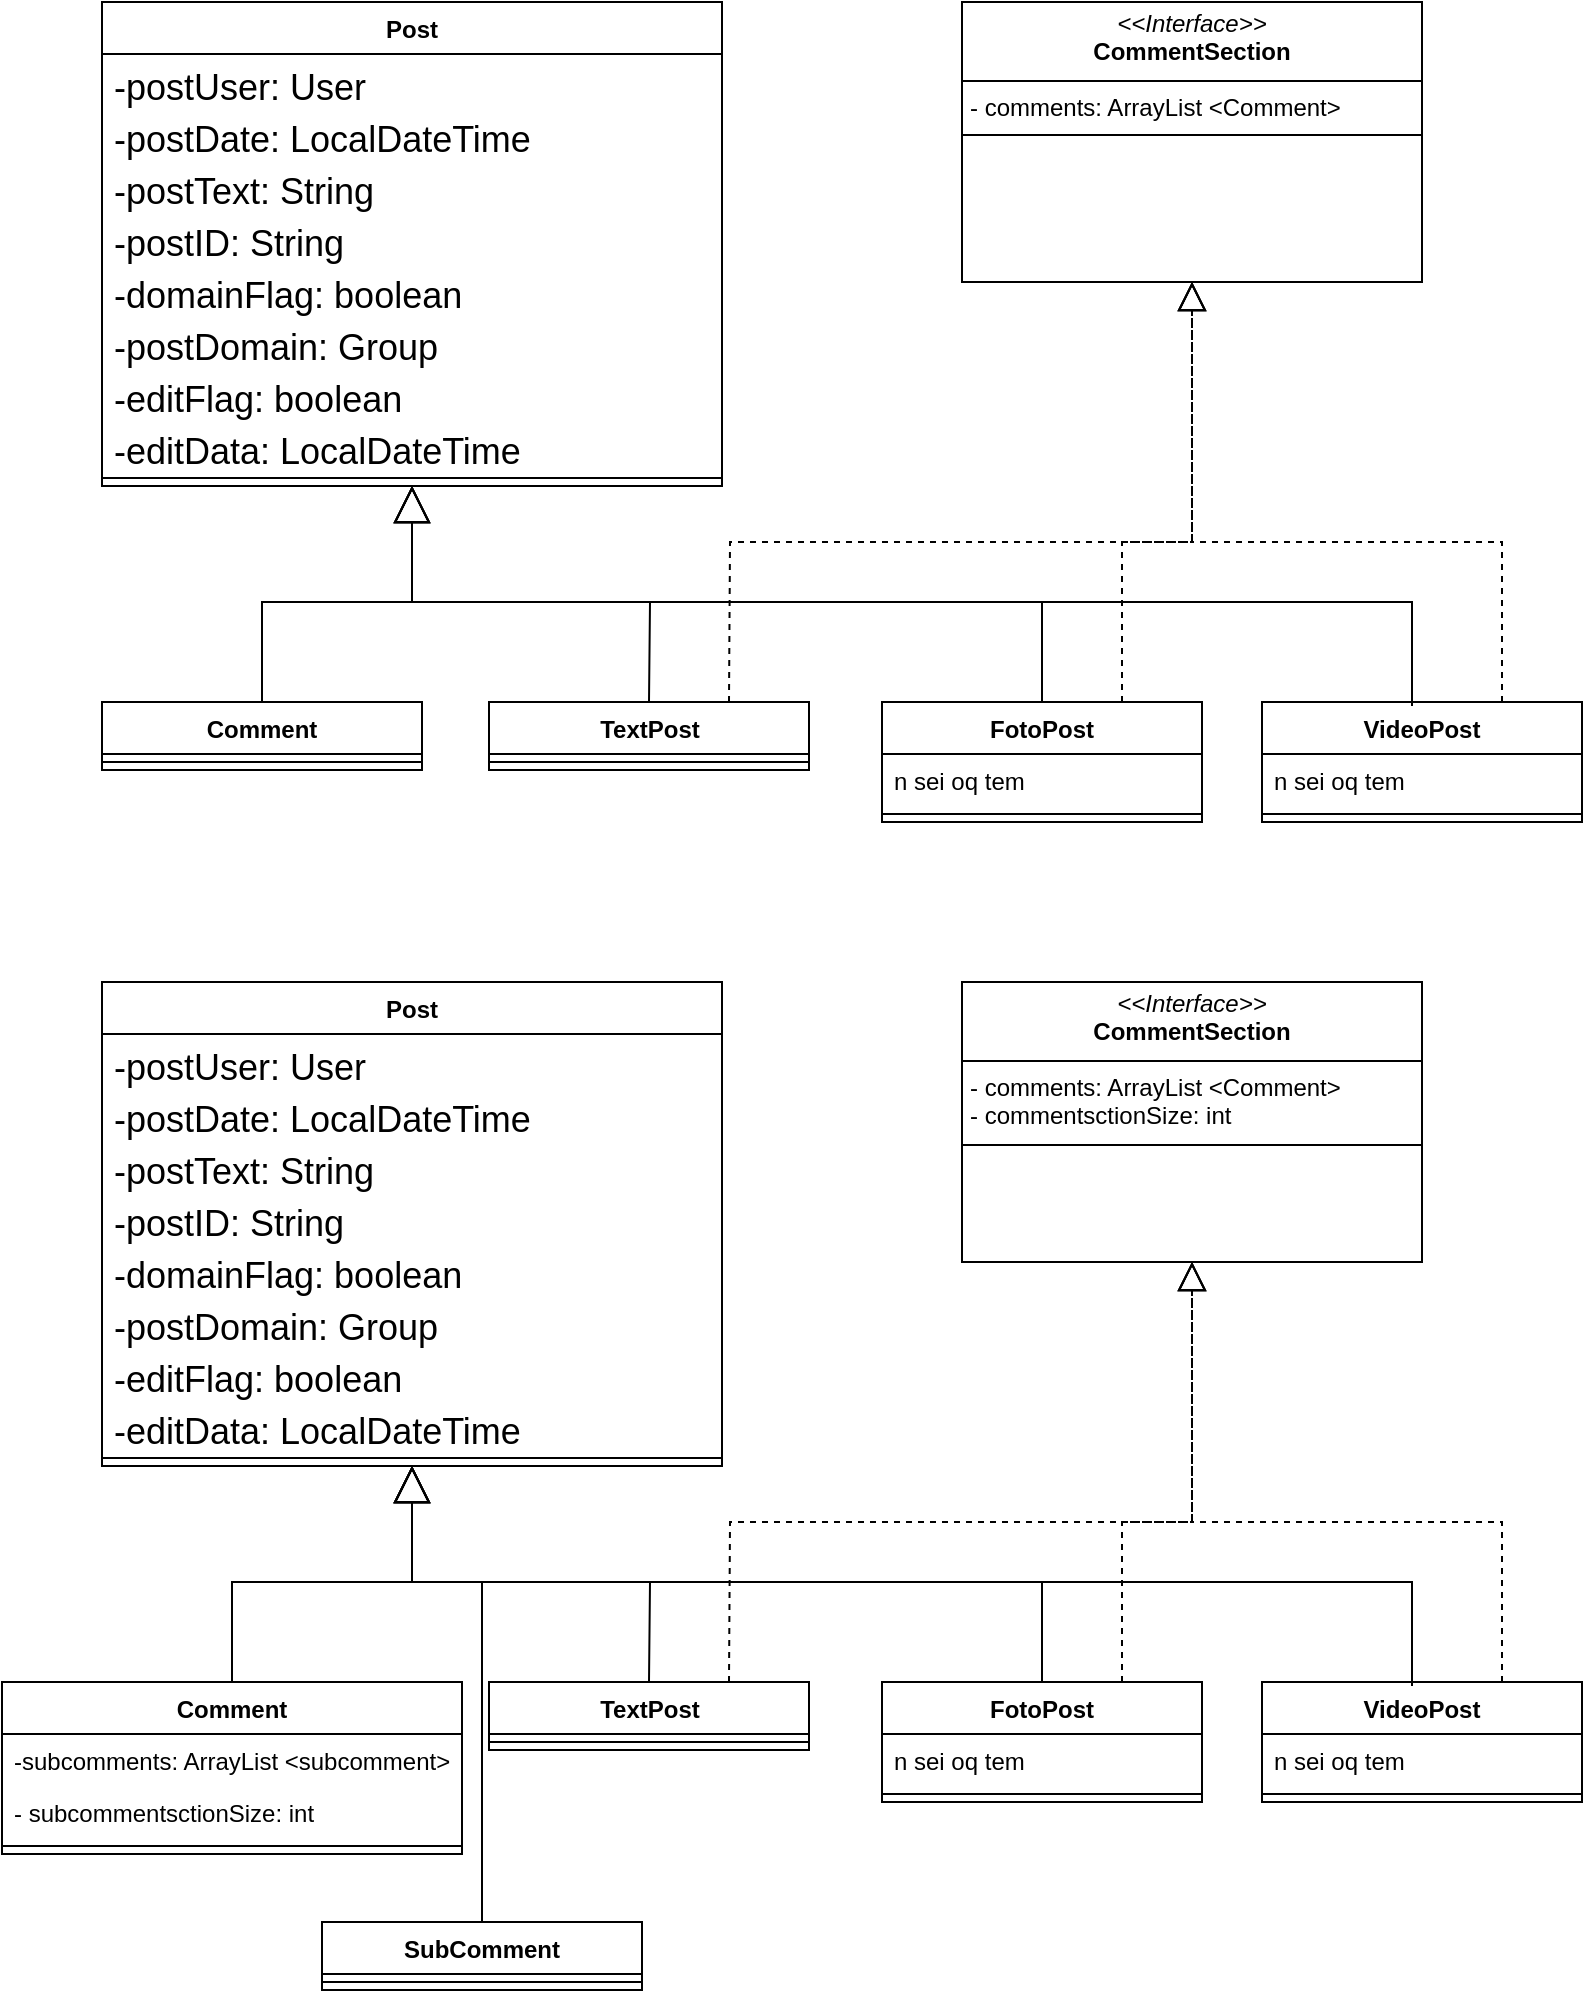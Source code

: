 <mxfile version="24.7.8">
  <diagram name="Página-1" id="LrFcetzzpeQavInAahHk">
    <mxGraphModel dx="1018" dy="618" grid="1" gridSize="10" guides="1" tooltips="1" connect="1" arrows="1" fold="1" page="1" pageScale="1" pageWidth="827" pageHeight="1169" math="0" shadow="0">
      <root>
        <mxCell id="0" />
        <mxCell id="1" parent="0" />
        <mxCell id="KUaFzivj3b_JLca6uiXH-1" value="Post" style="swimlane;fontStyle=1;align=center;verticalAlign=top;childLayout=stackLayout;horizontal=1;startSize=26;horizontalStack=0;resizeParent=1;resizeParentMax=0;resizeLast=0;collapsible=1;marginBottom=0;whiteSpace=wrap;html=1;" vertex="1" parent="1">
          <mxGeometry x="60" y="20" width="310" height="242" as="geometry" />
        </mxCell>
        <mxCell id="KUaFzivj3b_JLca6uiXH-6" value="&lt;span style=&quot;font-size: 18px;&quot;&gt;-postUser: User&lt;/span&gt;" style="text;strokeColor=none;fillColor=none;align=left;verticalAlign=top;spacingLeft=4;spacingRight=4;overflow=hidden;rotatable=0;points=[[0,0.5],[1,0.5]];portConstraint=eastwest;whiteSpace=wrap;html=1;" vertex="1" parent="KUaFzivj3b_JLca6uiXH-1">
          <mxGeometry y="26" width="310" height="26" as="geometry" />
        </mxCell>
        <mxCell id="KUaFzivj3b_JLca6uiXH-2" value="&lt;span style=&quot;font-size: 18px;&quot;&gt;-postDate: LocalDateTime&lt;/span&gt;" style="text;strokeColor=none;fillColor=none;align=left;verticalAlign=top;spacingLeft=4;spacingRight=4;overflow=hidden;rotatable=0;points=[[0,0.5],[1,0.5]];portConstraint=eastwest;whiteSpace=wrap;html=1;" vertex="1" parent="KUaFzivj3b_JLca6uiXH-1">
          <mxGeometry y="52" width="310" height="26" as="geometry" />
        </mxCell>
        <mxCell id="KUaFzivj3b_JLca6uiXH-7" value="&lt;span style=&quot;font-size: 18px;&quot;&gt;-postText: String&lt;/span&gt;" style="text;strokeColor=none;fillColor=none;align=left;verticalAlign=top;spacingLeft=4;spacingRight=4;overflow=hidden;rotatable=0;points=[[0,0.5],[1,0.5]];portConstraint=eastwest;whiteSpace=wrap;html=1;" vertex="1" parent="KUaFzivj3b_JLca6uiXH-1">
          <mxGeometry y="78" width="310" height="26" as="geometry" />
        </mxCell>
        <mxCell id="KUaFzivj3b_JLca6uiXH-11" value="&lt;span style=&quot;font-size: 18px;&quot;&gt;-postID: String&lt;/span&gt;" style="text;strokeColor=none;fillColor=none;align=left;verticalAlign=top;spacingLeft=4;spacingRight=4;overflow=hidden;rotatable=0;points=[[0,0.5],[1,0.5]];portConstraint=eastwest;whiteSpace=wrap;html=1;" vertex="1" parent="KUaFzivj3b_JLca6uiXH-1">
          <mxGeometry y="104" width="310" height="26" as="geometry" />
        </mxCell>
        <mxCell id="KUaFzivj3b_JLca6uiXH-10" value="&lt;span style=&quot;font-size: 18px;&quot;&gt;-domainFlag: boolean&lt;/span&gt;" style="text;strokeColor=none;fillColor=none;align=left;verticalAlign=top;spacingLeft=4;spacingRight=4;overflow=hidden;rotatable=0;points=[[0,0.5],[1,0.5]];portConstraint=eastwest;whiteSpace=wrap;html=1;" vertex="1" parent="KUaFzivj3b_JLca6uiXH-1">
          <mxGeometry y="130" width="310" height="26" as="geometry" />
        </mxCell>
        <mxCell id="KUaFzivj3b_JLca6uiXH-12" value="&lt;span style=&quot;font-size: 18px;&quot;&gt;-postDomain: Group&lt;/span&gt;" style="text;strokeColor=none;fillColor=none;align=left;verticalAlign=top;spacingLeft=4;spacingRight=4;overflow=hidden;rotatable=0;points=[[0,0.5],[1,0.5]];portConstraint=eastwest;whiteSpace=wrap;html=1;" vertex="1" parent="KUaFzivj3b_JLca6uiXH-1">
          <mxGeometry y="156" width="310" height="26" as="geometry" />
        </mxCell>
        <mxCell id="KUaFzivj3b_JLca6uiXH-9" value="&lt;span style=&quot;font-size: 18px;&quot;&gt;-editFlag: boolean&lt;/span&gt;" style="text;strokeColor=none;fillColor=none;align=left;verticalAlign=top;spacingLeft=4;spacingRight=4;overflow=hidden;rotatable=0;points=[[0,0.5],[1,0.5]];portConstraint=eastwest;whiteSpace=wrap;html=1;" vertex="1" parent="KUaFzivj3b_JLca6uiXH-1">
          <mxGeometry y="182" width="310" height="26" as="geometry" />
        </mxCell>
        <mxCell id="KUaFzivj3b_JLca6uiXH-13" value="&lt;span style=&quot;font-size: 18px;&quot;&gt;-editData: LocalDateTime&lt;/span&gt;" style="text;strokeColor=none;fillColor=none;align=left;verticalAlign=top;spacingLeft=4;spacingRight=4;overflow=hidden;rotatable=0;points=[[0,0.5],[1,0.5]];portConstraint=eastwest;whiteSpace=wrap;html=1;" vertex="1" parent="KUaFzivj3b_JLca6uiXH-1">
          <mxGeometry y="208" width="310" height="26" as="geometry" />
        </mxCell>
        <mxCell id="KUaFzivj3b_JLca6uiXH-3" value="" style="line;strokeWidth=1;fillColor=none;align=left;verticalAlign=middle;spacingTop=-1;spacingLeft=3;spacingRight=3;rotatable=0;labelPosition=right;points=[];portConstraint=eastwest;strokeColor=inherit;" vertex="1" parent="KUaFzivj3b_JLca6uiXH-1">
          <mxGeometry y="234" width="310" height="8" as="geometry" />
        </mxCell>
        <mxCell id="KUaFzivj3b_JLca6uiXH-14" value="Comment" style="swimlane;fontStyle=1;align=center;verticalAlign=top;childLayout=stackLayout;horizontal=1;startSize=26;horizontalStack=0;resizeParent=1;resizeParentMax=0;resizeLast=0;collapsible=1;marginBottom=0;whiteSpace=wrap;html=1;" vertex="1" parent="1">
          <mxGeometry x="60" y="370" width="160" height="34" as="geometry" />
        </mxCell>
        <mxCell id="KUaFzivj3b_JLca6uiXH-16" value="" style="line;strokeWidth=1;fillColor=none;align=left;verticalAlign=middle;spacingTop=-1;spacingLeft=3;spacingRight=3;rotatable=0;labelPosition=right;points=[];portConstraint=eastwest;strokeColor=inherit;" vertex="1" parent="KUaFzivj3b_JLca6uiXH-14">
          <mxGeometry y="26" width="160" height="8" as="geometry" />
        </mxCell>
        <mxCell id="KUaFzivj3b_JLca6uiXH-18" value="FotoPost" style="swimlane;fontStyle=1;align=center;verticalAlign=top;childLayout=stackLayout;horizontal=1;startSize=26;horizontalStack=0;resizeParent=1;resizeParentMax=0;resizeLast=0;collapsible=1;marginBottom=0;whiteSpace=wrap;html=1;" vertex="1" parent="1">
          <mxGeometry x="450" y="370" width="160" height="60" as="geometry" />
        </mxCell>
        <mxCell id="KUaFzivj3b_JLca6uiXH-19" value="n sei oq tem" style="text;strokeColor=none;fillColor=none;align=left;verticalAlign=top;spacingLeft=4;spacingRight=4;overflow=hidden;rotatable=0;points=[[0,0.5],[1,0.5]];portConstraint=eastwest;whiteSpace=wrap;html=1;" vertex="1" parent="KUaFzivj3b_JLca6uiXH-18">
          <mxGeometry y="26" width="160" height="26" as="geometry" />
        </mxCell>
        <mxCell id="KUaFzivj3b_JLca6uiXH-20" value="" style="line;strokeWidth=1;fillColor=none;align=left;verticalAlign=middle;spacingTop=-1;spacingLeft=3;spacingRight=3;rotatable=0;labelPosition=right;points=[];portConstraint=eastwest;strokeColor=inherit;" vertex="1" parent="KUaFzivj3b_JLca6uiXH-18">
          <mxGeometry y="52" width="160" height="8" as="geometry" />
        </mxCell>
        <mxCell id="KUaFzivj3b_JLca6uiXH-22" value="VideoPost" style="swimlane;fontStyle=1;align=center;verticalAlign=top;childLayout=stackLayout;horizontal=1;startSize=26;horizontalStack=0;resizeParent=1;resizeParentMax=0;resizeLast=0;collapsible=1;marginBottom=0;whiteSpace=wrap;html=1;" vertex="1" parent="1">
          <mxGeometry x="640" y="370" width="160" height="60" as="geometry" />
        </mxCell>
        <mxCell id="KUaFzivj3b_JLca6uiXH-23" value="n sei oq tem" style="text;strokeColor=none;fillColor=none;align=left;verticalAlign=top;spacingLeft=4;spacingRight=4;overflow=hidden;rotatable=0;points=[[0,0.5],[1,0.5]];portConstraint=eastwest;whiteSpace=wrap;html=1;" vertex="1" parent="KUaFzivj3b_JLca6uiXH-22">
          <mxGeometry y="26" width="160" height="26" as="geometry" />
        </mxCell>
        <mxCell id="KUaFzivj3b_JLca6uiXH-24" value="" style="line;strokeWidth=1;fillColor=none;align=left;verticalAlign=middle;spacingTop=-1;spacingLeft=3;spacingRight=3;rotatable=0;labelPosition=right;points=[];portConstraint=eastwest;strokeColor=inherit;" vertex="1" parent="KUaFzivj3b_JLca6uiXH-22">
          <mxGeometry y="52" width="160" height="8" as="geometry" />
        </mxCell>
        <mxCell id="KUaFzivj3b_JLca6uiXH-26" value="TextPost" style="swimlane;fontStyle=1;align=center;verticalAlign=top;childLayout=stackLayout;horizontal=1;startSize=26;horizontalStack=0;resizeParent=1;resizeParentMax=0;resizeLast=0;collapsible=1;marginBottom=0;whiteSpace=wrap;html=1;" vertex="1" parent="1">
          <mxGeometry x="253.5" y="370" width="160" height="34" as="geometry" />
        </mxCell>
        <mxCell id="KUaFzivj3b_JLca6uiXH-28" value="" style="line;strokeWidth=1;fillColor=none;align=left;verticalAlign=middle;spacingTop=-1;spacingLeft=3;spacingRight=3;rotatable=0;labelPosition=right;points=[];portConstraint=eastwest;strokeColor=inherit;" vertex="1" parent="KUaFzivj3b_JLca6uiXH-26">
          <mxGeometry y="26" width="160" height="8" as="geometry" />
        </mxCell>
        <mxCell id="KUaFzivj3b_JLca6uiXH-30" value="" style="endArrow=block;endSize=16;endFill=0;html=1;rounded=0;entryX=0.5;entryY=1;entryDx=0;entryDy=0;exitX=0.5;exitY=0;exitDx=0;exitDy=0;" edge="1" parent="1" source="KUaFzivj3b_JLca6uiXH-14" target="KUaFzivj3b_JLca6uiXH-1">
          <mxGeometry x="-0.016" y="30" width="160" relative="1" as="geometry">
            <mxPoint x="60" y="300" as="sourcePoint" />
            <mxPoint x="220" y="300" as="targetPoint" />
            <Array as="points">
              <mxPoint x="140" y="320" />
              <mxPoint x="215" y="320" />
            </Array>
            <mxPoint as="offset" />
          </mxGeometry>
        </mxCell>
        <mxCell id="KUaFzivj3b_JLca6uiXH-34" value="" style="endArrow=block;endSize=16;endFill=0;html=1;rounded=0;exitX=0.5;exitY=0;exitDx=0;exitDy=0;entryX=0.5;entryY=1;entryDx=0;entryDy=0;" edge="1" parent="1" source="KUaFzivj3b_JLca6uiXH-26" target="KUaFzivj3b_JLca6uiXH-1">
          <mxGeometry x="0.75" y="90" width="160" relative="1" as="geometry">
            <mxPoint x="530" y="360" as="sourcePoint" />
            <mxPoint x="260" y="290" as="targetPoint" />
            <Array as="points">
              <mxPoint x="334" y="320" />
              <mxPoint x="215" y="320" />
            </Array>
            <mxPoint as="offset" />
          </mxGeometry>
        </mxCell>
        <mxCell id="KUaFzivj3b_JLca6uiXH-35" value="" style="endArrow=block;endSize=16;endFill=0;html=1;rounded=0;exitX=0.5;exitY=0;exitDx=0;exitDy=0;entryX=0.5;entryY=1;entryDx=0;entryDy=0;" edge="1" parent="1" source="KUaFzivj3b_JLca6uiXH-18" target="KUaFzivj3b_JLca6uiXH-1">
          <mxGeometry x="1" y="157" width="160" relative="1" as="geometry">
            <mxPoint x="470" y="270" as="sourcePoint" />
            <mxPoint x="630" y="270" as="targetPoint" />
            <Array as="points">
              <mxPoint x="530" y="320" />
              <mxPoint x="215" y="320" />
            </Array>
            <mxPoint x="70" y="17" as="offset" />
          </mxGeometry>
        </mxCell>
        <mxCell id="KUaFzivj3b_JLca6uiXH-36" value="" style="endArrow=block;endSize=16;endFill=0;html=1;rounded=0;exitX=0.5;exitY=0;exitDx=0;exitDy=0;" edge="1" parent="1">
          <mxGeometry x="1" y="224" width="160" relative="1" as="geometry">
            <mxPoint x="715" y="372" as="sourcePoint" />
            <mxPoint x="215" y="262" as="targetPoint" />
            <Array as="points">
              <mxPoint x="715" y="320" />
              <mxPoint x="215" y="320" />
            </Array>
            <mxPoint x="200" y="124" as="offset" />
          </mxGeometry>
        </mxCell>
        <mxCell id="KUaFzivj3b_JLca6uiXH-51" value="&lt;p style=&quot;margin:0px;margin-top:4px;text-align:center;&quot;&gt;&lt;i&gt;&amp;lt;&amp;lt;Interface&amp;gt;&amp;gt;&lt;/i&gt;&lt;br&gt;&lt;b&gt;CommentSection&lt;/b&gt;&lt;/p&gt;&lt;hr size=&quot;1&quot; style=&quot;border-style:solid;&quot;&gt;&lt;p style=&quot;margin:0px;margin-left:4px;&quot;&gt;- comments: ArrayList &amp;lt;Comment&amp;gt;&lt;/p&gt;&lt;hr size=&quot;1&quot; style=&quot;border-style:solid;&quot;&gt;&lt;p style=&quot;margin:0px;margin-left:4px;&quot;&gt;&lt;br&gt;&lt;/p&gt;" style="verticalAlign=top;align=left;overflow=fill;html=1;whiteSpace=wrap;" vertex="1" parent="1">
          <mxGeometry x="490" y="20" width="230" height="140" as="geometry" />
        </mxCell>
        <mxCell id="KUaFzivj3b_JLca6uiXH-52" value="" style="endArrow=block;dashed=1;endFill=0;endSize=12;html=1;rounded=0;entryX=0.5;entryY=1;entryDx=0;entryDy=0;exitX=0.75;exitY=0;exitDx=0;exitDy=0;" edge="1" parent="1" source="KUaFzivj3b_JLca6uiXH-26" target="KUaFzivj3b_JLca6uiXH-51">
          <mxGeometry width="160" relative="1" as="geometry">
            <mxPoint x="420" y="330" as="sourcePoint" />
            <mxPoint x="580" y="330" as="targetPoint" />
            <Array as="points">
              <mxPoint x="374" y="290" />
              <mxPoint x="605" y="290" />
            </Array>
          </mxGeometry>
        </mxCell>
        <mxCell id="KUaFzivj3b_JLca6uiXH-53" value="" style="endArrow=block;dashed=1;endFill=0;endSize=12;html=1;rounded=0;exitX=0.75;exitY=0;exitDx=0;exitDy=0;" edge="1" parent="1" source="KUaFzivj3b_JLca6uiXH-18">
          <mxGeometry width="160" relative="1" as="geometry">
            <mxPoint x="565" y="370" as="sourcePoint" />
            <mxPoint x="605" y="160" as="targetPoint" />
            <Array as="points">
              <mxPoint x="570" y="290" />
              <mxPoint x="605" y="290" />
            </Array>
          </mxGeometry>
        </mxCell>
        <mxCell id="KUaFzivj3b_JLca6uiXH-54" value="" style="endArrow=block;dashed=1;endFill=0;endSize=12;html=1;rounded=0;exitX=0.75;exitY=0;exitDx=0;exitDy=0;" edge="1" parent="1" source="KUaFzivj3b_JLca6uiXH-22">
          <mxGeometry width="160" relative="1" as="geometry">
            <mxPoint x="755" y="370" as="sourcePoint" />
            <mxPoint x="605" y="160" as="targetPoint" />
            <Array as="points">
              <mxPoint x="760" y="290" />
              <mxPoint x="605" y="290" />
            </Array>
          </mxGeometry>
        </mxCell>
        <mxCell id="KUaFzivj3b_JLca6uiXH-55" value="Post" style="swimlane;fontStyle=1;align=center;verticalAlign=top;childLayout=stackLayout;horizontal=1;startSize=26;horizontalStack=0;resizeParent=1;resizeParentMax=0;resizeLast=0;collapsible=1;marginBottom=0;whiteSpace=wrap;html=1;" vertex="1" parent="1">
          <mxGeometry x="60" y="510" width="310" height="242" as="geometry" />
        </mxCell>
        <mxCell id="KUaFzivj3b_JLca6uiXH-56" value="&lt;span style=&quot;font-size: 18px;&quot;&gt;-postUser: User&lt;/span&gt;" style="text;strokeColor=none;fillColor=none;align=left;verticalAlign=top;spacingLeft=4;spacingRight=4;overflow=hidden;rotatable=0;points=[[0,0.5],[1,0.5]];portConstraint=eastwest;whiteSpace=wrap;html=1;" vertex="1" parent="KUaFzivj3b_JLca6uiXH-55">
          <mxGeometry y="26" width="310" height="26" as="geometry" />
        </mxCell>
        <mxCell id="KUaFzivj3b_JLca6uiXH-57" value="&lt;span style=&quot;font-size: 18px;&quot;&gt;-postDate: LocalDateTime&lt;/span&gt;" style="text;strokeColor=none;fillColor=none;align=left;verticalAlign=top;spacingLeft=4;spacingRight=4;overflow=hidden;rotatable=0;points=[[0,0.5],[1,0.5]];portConstraint=eastwest;whiteSpace=wrap;html=1;" vertex="1" parent="KUaFzivj3b_JLca6uiXH-55">
          <mxGeometry y="52" width="310" height="26" as="geometry" />
        </mxCell>
        <mxCell id="KUaFzivj3b_JLca6uiXH-58" value="&lt;span style=&quot;font-size: 18px;&quot;&gt;-postText: String&lt;/span&gt;" style="text;strokeColor=none;fillColor=none;align=left;verticalAlign=top;spacingLeft=4;spacingRight=4;overflow=hidden;rotatable=0;points=[[0,0.5],[1,0.5]];portConstraint=eastwest;whiteSpace=wrap;html=1;" vertex="1" parent="KUaFzivj3b_JLca6uiXH-55">
          <mxGeometry y="78" width="310" height="26" as="geometry" />
        </mxCell>
        <mxCell id="KUaFzivj3b_JLca6uiXH-59" value="&lt;span style=&quot;font-size: 18px;&quot;&gt;-postID: String&lt;/span&gt;" style="text;strokeColor=none;fillColor=none;align=left;verticalAlign=top;spacingLeft=4;spacingRight=4;overflow=hidden;rotatable=0;points=[[0,0.5],[1,0.5]];portConstraint=eastwest;whiteSpace=wrap;html=1;" vertex="1" parent="KUaFzivj3b_JLca6uiXH-55">
          <mxGeometry y="104" width="310" height="26" as="geometry" />
        </mxCell>
        <mxCell id="KUaFzivj3b_JLca6uiXH-60" value="&lt;span style=&quot;font-size: 18px;&quot;&gt;-domainFlag: boolean&lt;/span&gt;" style="text;strokeColor=none;fillColor=none;align=left;verticalAlign=top;spacingLeft=4;spacingRight=4;overflow=hidden;rotatable=0;points=[[0,0.5],[1,0.5]];portConstraint=eastwest;whiteSpace=wrap;html=1;" vertex="1" parent="KUaFzivj3b_JLca6uiXH-55">
          <mxGeometry y="130" width="310" height="26" as="geometry" />
        </mxCell>
        <mxCell id="KUaFzivj3b_JLca6uiXH-61" value="&lt;span style=&quot;font-size: 18px;&quot;&gt;-postDomain: Group&lt;/span&gt;" style="text;strokeColor=none;fillColor=none;align=left;verticalAlign=top;spacingLeft=4;spacingRight=4;overflow=hidden;rotatable=0;points=[[0,0.5],[1,0.5]];portConstraint=eastwest;whiteSpace=wrap;html=1;" vertex="1" parent="KUaFzivj3b_JLca6uiXH-55">
          <mxGeometry y="156" width="310" height="26" as="geometry" />
        </mxCell>
        <mxCell id="KUaFzivj3b_JLca6uiXH-62" value="&lt;span style=&quot;font-size: 18px;&quot;&gt;-editFlag: boolean&lt;/span&gt;" style="text;strokeColor=none;fillColor=none;align=left;verticalAlign=top;spacingLeft=4;spacingRight=4;overflow=hidden;rotatable=0;points=[[0,0.5],[1,0.5]];portConstraint=eastwest;whiteSpace=wrap;html=1;" vertex="1" parent="KUaFzivj3b_JLca6uiXH-55">
          <mxGeometry y="182" width="310" height="26" as="geometry" />
        </mxCell>
        <mxCell id="KUaFzivj3b_JLca6uiXH-63" value="&lt;span style=&quot;font-size: 18px;&quot;&gt;-editData: LocalDateTime&lt;/span&gt;" style="text;strokeColor=none;fillColor=none;align=left;verticalAlign=top;spacingLeft=4;spacingRight=4;overflow=hidden;rotatable=0;points=[[0,0.5],[1,0.5]];portConstraint=eastwest;whiteSpace=wrap;html=1;" vertex="1" parent="KUaFzivj3b_JLca6uiXH-55">
          <mxGeometry y="208" width="310" height="26" as="geometry" />
        </mxCell>
        <mxCell id="KUaFzivj3b_JLca6uiXH-64" value="" style="line;strokeWidth=1;fillColor=none;align=left;verticalAlign=middle;spacingTop=-1;spacingLeft=3;spacingRight=3;rotatable=0;labelPosition=right;points=[];portConstraint=eastwest;strokeColor=inherit;" vertex="1" parent="KUaFzivj3b_JLca6uiXH-55">
          <mxGeometry y="234" width="310" height="8" as="geometry" />
        </mxCell>
        <mxCell id="KUaFzivj3b_JLca6uiXH-65" value="Comment" style="swimlane;fontStyle=1;align=center;verticalAlign=top;childLayout=stackLayout;horizontal=1;startSize=26;horizontalStack=0;resizeParent=1;resizeParentMax=0;resizeLast=0;collapsible=1;marginBottom=0;whiteSpace=wrap;html=1;" vertex="1" parent="1">
          <mxGeometry x="10" y="860" width="230" height="86" as="geometry" />
        </mxCell>
        <mxCell id="KUaFzivj3b_JLca6uiXH-66" value="-subcomments: ArrayList &amp;lt;subcomment&amp;gt;" style="text;strokeColor=none;fillColor=none;align=left;verticalAlign=top;spacingLeft=4;spacingRight=4;overflow=hidden;rotatable=0;points=[[0,0.5],[1,0.5]];portConstraint=eastwest;whiteSpace=wrap;html=1;" vertex="1" parent="KUaFzivj3b_JLca6uiXH-65">
          <mxGeometry y="26" width="230" height="26" as="geometry" />
        </mxCell>
        <mxCell id="KUaFzivj3b_JLca6uiXH-94" value="- subcommentsctionSize: int" style="text;strokeColor=none;fillColor=none;align=left;verticalAlign=top;spacingLeft=4;spacingRight=4;overflow=hidden;rotatable=0;points=[[0,0.5],[1,0.5]];portConstraint=eastwest;whiteSpace=wrap;html=1;" vertex="1" parent="KUaFzivj3b_JLca6uiXH-65">
          <mxGeometry y="52" width="230" height="26" as="geometry" />
        </mxCell>
        <mxCell id="KUaFzivj3b_JLca6uiXH-67" value="" style="line;strokeWidth=1;fillColor=none;align=left;verticalAlign=middle;spacingTop=-1;spacingLeft=3;spacingRight=3;rotatable=0;labelPosition=right;points=[];portConstraint=eastwest;strokeColor=inherit;" vertex="1" parent="KUaFzivj3b_JLca6uiXH-65">
          <mxGeometry y="78" width="230" height="8" as="geometry" />
        </mxCell>
        <mxCell id="KUaFzivj3b_JLca6uiXH-69" value="FotoPost" style="swimlane;fontStyle=1;align=center;verticalAlign=top;childLayout=stackLayout;horizontal=1;startSize=26;horizontalStack=0;resizeParent=1;resizeParentMax=0;resizeLast=0;collapsible=1;marginBottom=0;whiteSpace=wrap;html=1;" vertex="1" parent="1">
          <mxGeometry x="450" y="860" width="160" height="60" as="geometry" />
        </mxCell>
        <mxCell id="KUaFzivj3b_JLca6uiXH-70" value="n sei oq tem" style="text;strokeColor=none;fillColor=none;align=left;verticalAlign=top;spacingLeft=4;spacingRight=4;overflow=hidden;rotatable=0;points=[[0,0.5],[1,0.5]];portConstraint=eastwest;whiteSpace=wrap;html=1;" vertex="1" parent="KUaFzivj3b_JLca6uiXH-69">
          <mxGeometry y="26" width="160" height="26" as="geometry" />
        </mxCell>
        <mxCell id="KUaFzivj3b_JLca6uiXH-71" value="" style="line;strokeWidth=1;fillColor=none;align=left;verticalAlign=middle;spacingTop=-1;spacingLeft=3;spacingRight=3;rotatable=0;labelPosition=right;points=[];portConstraint=eastwest;strokeColor=inherit;" vertex="1" parent="KUaFzivj3b_JLca6uiXH-69">
          <mxGeometry y="52" width="160" height="8" as="geometry" />
        </mxCell>
        <mxCell id="KUaFzivj3b_JLca6uiXH-73" value="VideoPost" style="swimlane;fontStyle=1;align=center;verticalAlign=top;childLayout=stackLayout;horizontal=1;startSize=26;horizontalStack=0;resizeParent=1;resizeParentMax=0;resizeLast=0;collapsible=1;marginBottom=0;whiteSpace=wrap;html=1;" vertex="1" parent="1">
          <mxGeometry x="640" y="860" width="160" height="60" as="geometry" />
        </mxCell>
        <mxCell id="KUaFzivj3b_JLca6uiXH-74" value="n sei oq tem" style="text;strokeColor=none;fillColor=none;align=left;verticalAlign=top;spacingLeft=4;spacingRight=4;overflow=hidden;rotatable=0;points=[[0,0.5],[1,0.5]];portConstraint=eastwest;whiteSpace=wrap;html=1;" vertex="1" parent="KUaFzivj3b_JLca6uiXH-73">
          <mxGeometry y="26" width="160" height="26" as="geometry" />
        </mxCell>
        <mxCell id="KUaFzivj3b_JLca6uiXH-75" value="" style="line;strokeWidth=1;fillColor=none;align=left;verticalAlign=middle;spacingTop=-1;spacingLeft=3;spacingRight=3;rotatable=0;labelPosition=right;points=[];portConstraint=eastwest;strokeColor=inherit;" vertex="1" parent="KUaFzivj3b_JLca6uiXH-73">
          <mxGeometry y="52" width="160" height="8" as="geometry" />
        </mxCell>
        <mxCell id="KUaFzivj3b_JLca6uiXH-77" value="TextPost" style="swimlane;fontStyle=1;align=center;verticalAlign=top;childLayout=stackLayout;horizontal=1;startSize=26;horizontalStack=0;resizeParent=1;resizeParentMax=0;resizeLast=0;collapsible=1;marginBottom=0;whiteSpace=wrap;html=1;" vertex="1" parent="1">
          <mxGeometry x="253.5" y="860" width="160" height="34" as="geometry" />
        </mxCell>
        <mxCell id="KUaFzivj3b_JLca6uiXH-79" value="" style="line;strokeWidth=1;fillColor=none;align=left;verticalAlign=middle;spacingTop=-1;spacingLeft=3;spacingRight=3;rotatable=0;labelPosition=right;points=[];portConstraint=eastwest;strokeColor=inherit;" vertex="1" parent="KUaFzivj3b_JLca6uiXH-77">
          <mxGeometry y="26" width="160" height="8" as="geometry" />
        </mxCell>
        <mxCell id="KUaFzivj3b_JLca6uiXH-81" value="" style="endArrow=block;endSize=16;endFill=0;html=1;rounded=0;entryX=0.5;entryY=1;entryDx=0;entryDy=0;exitX=0.5;exitY=0;exitDx=0;exitDy=0;" edge="1" parent="1" source="KUaFzivj3b_JLca6uiXH-65" target="KUaFzivj3b_JLca6uiXH-55">
          <mxGeometry x="-0.016" y="30" width="160" relative="1" as="geometry">
            <mxPoint x="60" y="790" as="sourcePoint" />
            <mxPoint x="220" y="790" as="targetPoint" />
            <Array as="points">
              <mxPoint x="125" y="810" />
              <mxPoint x="215" y="810" />
            </Array>
            <mxPoint as="offset" />
          </mxGeometry>
        </mxCell>
        <mxCell id="KUaFzivj3b_JLca6uiXH-82" value="" style="endArrow=block;endSize=16;endFill=0;html=1;rounded=0;exitX=0.5;exitY=0;exitDx=0;exitDy=0;entryX=0.5;entryY=1;entryDx=0;entryDy=0;" edge="1" parent="1" source="KUaFzivj3b_JLca6uiXH-77" target="KUaFzivj3b_JLca6uiXH-55">
          <mxGeometry x="0.75" y="90" width="160" relative="1" as="geometry">
            <mxPoint x="530" y="850" as="sourcePoint" />
            <mxPoint x="260" y="780" as="targetPoint" />
            <Array as="points">
              <mxPoint x="334" y="810" />
              <mxPoint x="215" y="810" />
            </Array>
            <mxPoint as="offset" />
          </mxGeometry>
        </mxCell>
        <mxCell id="KUaFzivj3b_JLca6uiXH-83" value="" style="endArrow=block;endSize=16;endFill=0;html=1;rounded=0;exitX=0.5;exitY=0;exitDx=0;exitDy=0;entryX=0.5;entryY=1;entryDx=0;entryDy=0;" edge="1" parent="1" source="KUaFzivj3b_JLca6uiXH-69" target="KUaFzivj3b_JLca6uiXH-55">
          <mxGeometry x="1" y="157" width="160" relative="1" as="geometry">
            <mxPoint x="470" y="760" as="sourcePoint" />
            <mxPoint x="630" y="760" as="targetPoint" />
            <Array as="points">
              <mxPoint x="530" y="810" />
              <mxPoint x="215" y="810" />
            </Array>
            <mxPoint x="70" y="17" as="offset" />
          </mxGeometry>
        </mxCell>
        <mxCell id="KUaFzivj3b_JLca6uiXH-84" value="" style="endArrow=block;endSize=16;endFill=0;html=1;rounded=0;exitX=0.5;exitY=0;exitDx=0;exitDy=0;" edge="1" parent="1">
          <mxGeometry x="1" y="224" width="160" relative="1" as="geometry">
            <mxPoint x="715" y="862" as="sourcePoint" />
            <mxPoint x="215" y="752" as="targetPoint" />
            <Array as="points">
              <mxPoint x="715" y="810" />
              <mxPoint x="215" y="810" />
            </Array>
            <mxPoint x="200" y="124" as="offset" />
          </mxGeometry>
        </mxCell>
        <mxCell id="KUaFzivj3b_JLca6uiXH-85" value="&lt;p style=&quot;margin:0px;margin-top:4px;text-align:center;&quot;&gt;&lt;i&gt;&amp;lt;&amp;lt;Interface&amp;gt;&amp;gt;&lt;/i&gt;&lt;br&gt;&lt;b&gt;CommentSection&lt;/b&gt;&lt;/p&gt;&lt;hr size=&quot;1&quot; style=&quot;border-style:solid;&quot;&gt;&lt;p style=&quot;margin:0px;margin-left:4px;&quot;&gt;- comments: ArrayList &amp;lt;Comment&amp;gt;&lt;br&gt;- commentsctionSize: int&lt;/p&gt;&lt;hr size=&quot;1&quot; style=&quot;border-style:solid;&quot;&gt;&lt;p style=&quot;margin:0px;margin-left:4px;&quot;&gt;&lt;br&gt;&lt;/p&gt;" style="verticalAlign=top;align=left;overflow=fill;html=1;whiteSpace=wrap;" vertex="1" parent="1">
          <mxGeometry x="490" y="510" width="230" height="140" as="geometry" />
        </mxCell>
        <mxCell id="KUaFzivj3b_JLca6uiXH-86" value="" style="endArrow=block;dashed=1;endFill=0;endSize=12;html=1;rounded=0;entryX=0.5;entryY=1;entryDx=0;entryDy=0;exitX=0.75;exitY=0;exitDx=0;exitDy=0;" edge="1" parent="1" source="KUaFzivj3b_JLca6uiXH-77" target="KUaFzivj3b_JLca6uiXH-85">
          <mxGeometry width="160" relative="1" as="geometry">
            <mxPoint x="420" y="820" as="sourcePoint" />
            <mxPoint x="580" y="820" as="targetPoint" />
            <Array as="points">
              <mxPoint x="374" y="780" />
              <mxPoint x="605" y="780" />
            </Array>
          </mxGeometry>
        </mxCell>
        <mxCell id="KUaFzivj3b_JLca6uiXH-87" value="" style="endArrow=block;dashed=1;endFill=0;endSize=12;html=1;rounded=0;exitX=0.75;exitY=0;exitDx=0;exitDy=0;" edge="1" parent="1" source="KUaFzivj3b_JLca6uiXH-69">
          <mxGeometry width="160" relative="1" as="geometry">
            <mxPoint x="565" y="860" as="sourcePoint" />
            <mxPoint x="605" y="650" as="targetPoint" />
            <Array as="points">
              <mxPoint x="570" y="780" />
              <mxPoint x="605" y="780" />
            </Array>
          </mxGeometry>
        </mxCell>
        <mxCell id="KUaFzivj3b_JLca6uiXH-88" value="" style="endArrow=block;dashed=1;endFill=0;endSize=12;html=1;rounded=0;exitX=0.75;exitY=0;exitDx=0;exitDy=0;" edge="1" parent="1" source="KUaFzivj3b_JLca6uiXH-73">
          <mxGeometry width="160" relative="1" as="geometry">
            <mxPoint x="755" y="860" as="sourcePoint" />
            <mxPoint x="605" y="650" as="targetPoint" />
            <Array as="points">
              <mxPoint x="760" y="780" />
              <mxPoint x="605" y="780" />
            </Array>
          </mxGeometry>
        </mxCell>
        <mxCell id="KUaFzivj3b_JLca6uiXH-89" value="SubComment" style="swimlane;fontStyle=1;align=center;verticalAlign=top;childLayout=stackLayout;horizontal=1;startSize=26;horizontalStack=0;resizeParent=1;resizeParentMax=0;resizeLast=0;collapsible=1;marginBottom=0;whiteSpace=wrap;html=1;" vertex="1" parent="1">
          <mxGeometry x="170" y="980" width="160" height="34" as="geometry" />
        </mxCell>
        <mxCell id="KUaFzivj3b_JLca6uiXH-91" value="" style="line;strokeWidth=1;fillColor=none;align=left;verticalAlign=middle;spacingTop=-1;spacingLeft=3;spacingRight=3;rotatable=0;labelPosition=right;points=[];portConstraint=eastwest;strokeColor=inherit;" vertex="1" parent="KUaFzivj3b_JLca6uiXH-89">
          <mxGeometry y="26" width="160" height="8" as="geometry" />
        </mxCell>
        <mxCell id="KUaFzivj3b_JLca6uiXH-93" value="&lt;div&gt;&lt;br&gt;&lt;/div&gt;&lt;div&gt;&lt;br&gt;&lt;/div&gt;" style="endArrow=block;endSize=16;endFill=0;html=1;rounded=0;exitX=0.5;exitY=0;exitDx=0;exitDy=0;" edge="1" parent="1" source="KUaFzivj3b_JLca6uiXH-89">
          <mxGeometry y="-60" width="160" relative="1" as="geometry">
            <mxPoint x="215" y="972" as="sourcePoint" />
            <mxPoint x="215" y="752" as="targetPoint" />
            <Array as="points">
              <mxPoint x="250" y="810" />
              <mxPoint x="215" y="810" />
            </Array>
            <mxPoint as="offset" />
          </mxGeometry>
        </mxCell>
      </root>
    </mxGraphModel>
  </diagram>
</mxfile>
